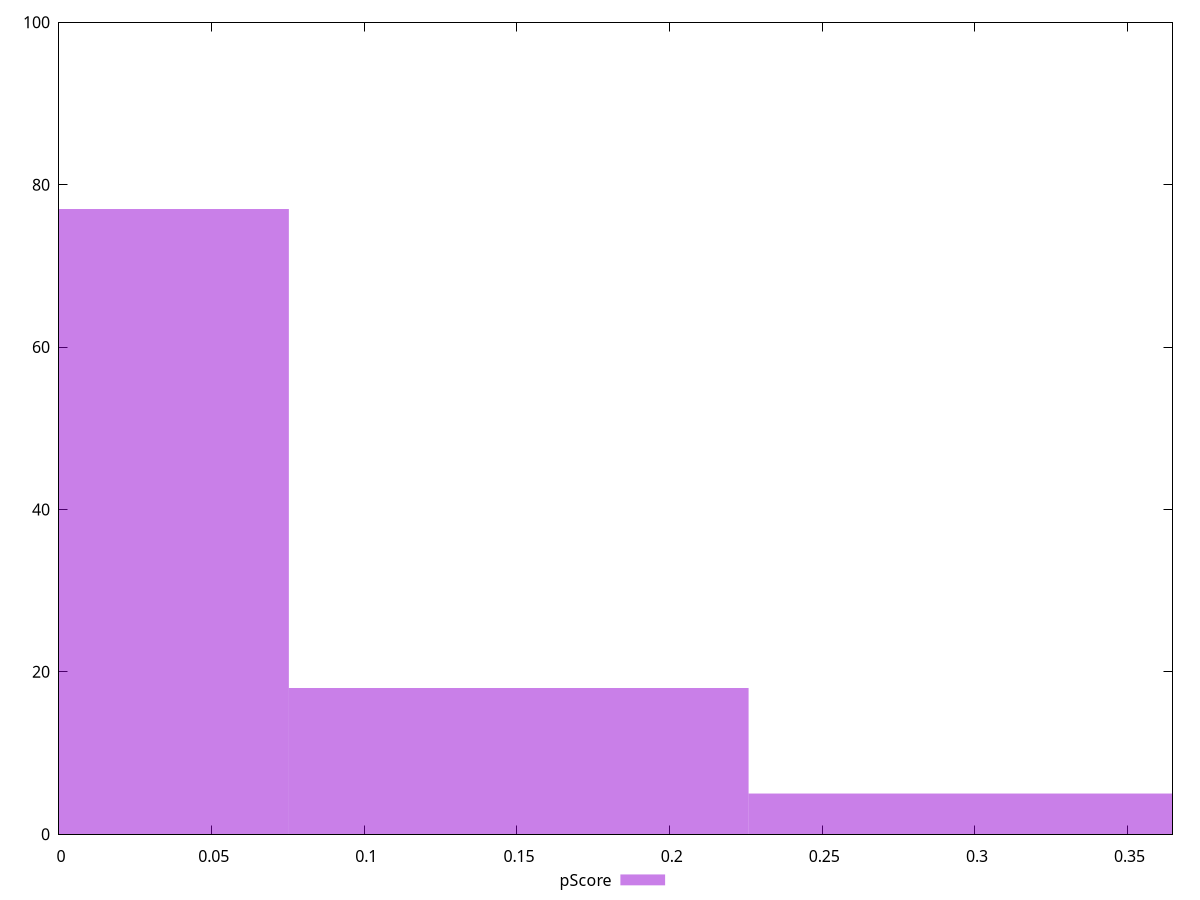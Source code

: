 reset

$pScore <<EOF
0 77
0.15057482195348992 18
0.30114964390697985 5
EOF

set key outside below
set boxwidth 0.15057482195348992
set xrange [0:0.3647058823529412]
set yrange [0:100]
set trange [0:100]
set style fill transparent solid 0.5 noborder
set terminal svg size 640, 490 enhanced background rgb 'white'
set output "report_00013_2021-02-09T12-04-24.940Z/unused-javascript/samples/pages+cached/pScore/histogram.svg"

plot $pScore title "pScore" with boxes

reset
